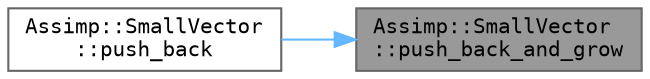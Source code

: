 digraph "Assimp::SmallVector::push_back_and_grow"
{
 // LATEX_PDF_SIZE
  bgcolor="transparent";
  edge [fontname=Terminal,fontsize=10,labelfontname=Helvetica,labelfontsize=10];
  node [fontname=Terminal,fontsize=10,shape=box,height=0.2,width=0.4];
  rankdir="RL";
  Node1 [label="Assimp::SmallVector\l::push_back_and_grow",height=0.2,width=0.4,color="gray40", fillcolor="grey60", style="filled", fontcolor="black",tooltip=" "];
  Node1 -> Node2 [dir="back",color="steelblue1",style="solid"];
  Node2 [label="Assimp::SmallVector\l::push_back",height=0.2,width=0.4,color="grey40", fillcolor="white", style="filled",URL="$class_assimp_1_1_small_vector.html#a1544011b738929bb369217f7e6e3df47",tooltip="Will push a new item. The capacity will grow in case of a too small capacity."];
}
